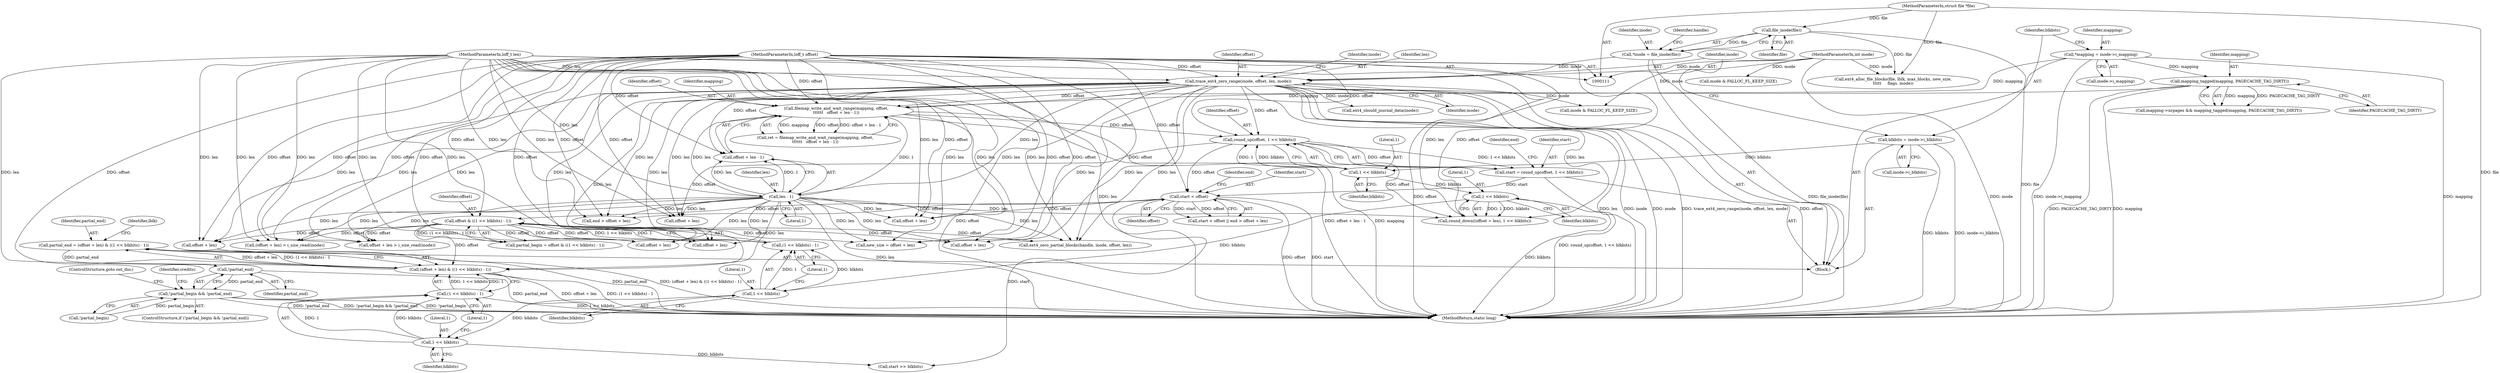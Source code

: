 digraph "0_linux_0f2af21aae11972fa924374ddcf52e88347cf5a8@integer" {
"1000243" [label="(Call,partial_end = (offset + len) & ((1 << blkbits) - 1))"];
"1000245" [label="(Call,(offset + len) & ((1 << blkbits) - 1))"];
"1000236" [label="(Call,offset & ((1 << blkbits) - 1))"];
"1000223" [label="(Call,start < offset)"];
"1000205" [label="(Call,start = round_up(offset, 1 << blkbits))"];
"1000207" [label="(Call,round_up(offset, 1 << blkbits))"];
"1000193" [label="(Call,filemap_write_and_wait_range(mapping, offset,\n\t\t\t\t\t\t   offset + len - 1))"];
"1000187" [label="(Call,mapping_tagged(mapping, PAGECACHE_TAG_DIRTY))"];
"1000143" [label="(Call,*mapping = inode->i_mapping)"];
"1000113" [label="(MethodParameterIn,loff_t offset)"];
"1000154" [label="(Call,trace_ext4_zero_range(inode, offset, len, mode))"];
"1000118" [label="(Call,*inode = file_inode(file))"];
"1000120" [label="(Call,file_inode(file))"];
"1000112" [label="(MethodParameterIn,struct file *file)"];
"1000114" [label="(MethodParameterIn,loff_t len)"];
"1000115" [label="(MethodParameterIn,int mode)"];
"1000198" [label="(Call,len - 1)"];
"1000209" [label="(Call,1 << blkbits)"];
"1000149" [label="(Call,blkbits = inode->i_blkbits)"];
"1000238" [label="(Call,(1 << blkbits) - 1)"];
"1000239" [label="(Call,1 << blkbits)"];
"1000218" [label="(Call,1 << blkbits)"];
"1000249" [label="(Call,(1 << blkbits) - 1)"];
"1000250" [label="(Call,1 << blkbits)"];
"1000386" [label="(Call,!partial_end)"];
"1000383" [label="(Call,!partial_begin && !partial_end)"];
"1000246" [label="(Call,offset + len)"];
"1000244" [label="(Identifier,partial_end)"];
"1000249" [label="(Call,(1 << blkbits) - 1)"];
"1000195" [label="(Identifier,offset)"];
"1000228" [label="(Call,offset + len)"];
"1000363" [label="(Call,ext4_alloc_file_blocks(file, lblk, max_blocks, new_size,\n\t\t\t\t\t     flags, mode))"];
"1000155" [label="(Identifier,inode)"];
"1000386" [label="(Call,!partial_end)"];
"1000251" [label="(Literal,1)"];
"1000150" [label="(Identifier,blkbits)"];
"1000239" [label="(Call,1 << blkbits)"];
"1000169" [label="(Call,ext4_should_journal_data(inode))"];
"1000112" [label="(MethodParameterIn,struct file *file)"];
"1000198" [label="(Call,len - 1)"];
"1000145" [label="(Call,inode->i_mapping)"];
"1000193" [label="(Call,filemap_write_and_wait_range(mapping, offset,\n\t\t\t\t\t\t   offset + len - 1))"];
"1000189" [label="(Identifier,PAGECACHE_TAG_DIRTY)"];
"1000241" [label="(Identifier,blkbits)"];
"1000318" [label="(Call,new_size = offset + len)"];
"1000236" [label="(Call,offset & ((1 << blkbits) - 1))"];
"1000114" [label="(MethodParameterIn,loff_t len)"];
"1000121" [label="(Identifier,file)"];
"1000213" [label="(Identifier,end)"];
"1000194" [label="(Identifier,mapping)"];
"1000210" [label="(Literal,1)"];
"1000226" [label="(Call,end > offset + len)"];
"1000320" [label="(Call,offset + len)"];
"1000183" [label="(Call,mapping->nrpages && mapping_tagged(mapping, PAGECACHE_TAG_DIRTY))"];
"1000156" [label="(Identifier,offset)"];
"1000242" [label="(Literal,1)"];
"1000163" [label="(Identifier,inode)"];
"1000118" [label="(Call,*inode = file_inode(file))"];
"1000312" [label="(Call,offset + len)"];
"1000219" [label="(Literal,1)"];
"1000209" [label="(Call,1 << blkbits)"];
"1000240" [label="(Literal,1)"];
"1000222" [label="(Call,start < offset || end > offset + len)"];
"1000252" [label="(Identifier,blkbits)"];
"1000220" [label="(Identifier,blkbits)"];
"1000207" [label="(Call,round_up(offset, 1 << blkbits))"];
"1000238" [label="(Call,(1 << blkbits) - 1)"];
"1000199" [label="(Identifier,len)"];
"1000158" [label="(Identifier,mode)"];
"1000116" [label="(Block,)"];
"1000214" [label="(Call,round_down((offset + len), 1 << blkbits))"];
"1000234" [label="(Call,partial_begin = offset & ((1 << blkbits) - 1))"];
"1000191" [label="(Call,ret = filemap_write_and_wait_range(mapping, offset,\n\t\t\t\t\t\t   offset + len - 1))"];
"1000255" [label="(Identifier,lblk)"];
"1000256" [label="(Call,start >> blkbits)"];
"1000188" [label="(Identifier,mapping)"];
"1000143" [label="(Call,*mapping = inode->i_mapping)"];
"1000250" [label="(Call,1 << blkbits)"];
"1000483" [label="(MethodReturn,static long)"];
"1000154" [label="(Call,trace_ext4_zero_range(inode, offset, len, mode))"];
"1000457" [label="(Call,ext4_zero_partial_blocks(handle, inode, offset, len))"];
"1000237" [label="(Identifier,offset)"];
"1000283" [label="(Call,mode & FALLOC_FL_KEEP_SIZE)"];
"1000119" [label="(Identifier,inode)"];
"1000443" [label="(Call,(offset + len) > i_size_read(inode))"];
"1000387" [label="(Identifier,partial_end)"];
"1000253" [label="(Literal,1)"];
"1000223" [label="(Call,start < offset)"];
"1000308" [label="(Call,mode & FALLOC_FL_KEEP_SIZE)"];
"1000113" [label="(MethodParameterIn,loff_t offset)"];
"1000151" [label="(Call,inode->i_blkbits)"];
"1000206" [label="(Identifier,start)"];
"1000311" [label="(Call,offset + len > i_size_read(inode))"];
"1000383" [label="(Call,!partial_begin && !partial_end)"];
"1000382" [label="(ControlStructure,if (!partial_begin && !partial_end))"];
"1000211" [label="(Identifier,blkbits)"];
"1000149" [label="(Call,blkbits = inode->i_blkbits)"];
"1000187" [label="(Call,mapping_tagged(mapping, PAGECACHE_TAG_DIRTY))"];
"1000196" [label="(Call,offset + len - 1)"];
"1000225" [label="(Identifier,offset)"];
"1000390" [label="(Identifier,credits)"];
"1000243" [label="(Call,partial_end = (offset + len) & ((1 << blkbits) - 1))"];
"1000124" [label="(Identifier,handle)"];
"1000144" [label="(Identifier,mapping)"];
"1000384" [label="(Call,!partial_begin)"];
"1000157" [label="(Identifier,len)"];
"1000200" [label="(Literal,1)"];
"1000115" [label="(MethodParameterIn,int mode)"];
"1000227" [label="(Identifier,end)"];
"1000120" [label="(Call,file_inode(file))"];
"1000224" [label="(Identifier,start)"];
"1000444" [label="(Call,offset + len)"];
"1000388" [label="(ControlStructure,goto out_dio;)"];
"1000245" [label="(Call,(offset + len) & ((1 << blkbits) - 1))"];
"1000208" [label="(Identifier,offset)"];
"1000218" [label="(Call,1 << blkbits)"];
"1000205" [label="(Call,start = round_up(offset, 1 << blkbits))"];
"1000215" [label="(Call,offset + len)"];
"1000243" -> "1000116"  [label="AST: "];
"1000243" -> "1000245"  [label="CFG: "];
"1000244" -> "1000243"  [label="AST: "];
"1000245" -> "1000243"  [label="AST: "];
"1000255" -> "1000243"  [label="CFG: "];
"1000243" -> "1000483"  [label="DDG: partial_end"];
"1000243" -> "1000483"  [label="DDG: (offset + len) & ((1 << blkbits) - 1)"];
"1000245" -> "1000243"  [label="DDG: offset + len"];
"1000245" -> "1000243"  [label="DDG: (1 << blkbits) - 1"];
"1000243" -> "1000386"  [label="DDG: partial_end"];
"1000245" -> "1000249"  [label="CFG: "];
"1000246" -> "1000245"  [label="AST: "];
"1000249" -> "1000245"  [label="AST: "];
"1000245" -> "1000483"  [label="DDG: offset + len"];
"1000245" -> "1000483"  [label="DDG: (1 << blkbits) - 1"];
"1000236" -> "1000245"  [label="DDG: offset"];
"1000113" -> "1000245"  [label="DDG: offset"];
"1000114" -> "1000245"  [label="DDG: len"];
"1000154" -> "1000245"  [label="DDG: len"];
"1000198" -> "1000245"  [label="DDG: len"];
"1000249" -> "1000245"  [label="DDG: 1 << blkbits"];
"1000249" -> "1000245"  [label="DDG: 1"];
"1000236" -> "1000234"  [label="AST: "];
"1000236" -> "1000238"  [label="CFG: "];
"1000237" -> "1000236"  [label="AST: "];
"1000238" -> "1000236"  [label="AST: "];
"1000234" -> "1000236"  [label="CFG: "];
"1000236" -> "1000234"  [label="DDG: offset"];
"1000236" -> "1000234"  [label="DDG: (1 << blkbits) - 1"];
"1000223" -> "1000236"  [label="DDG: offset"];
"1000113" -> "1000236"  [label="DDG: offset"];
"1000238" -> "1000236"  [label="DDG: 1 << blkbits"];
"1000238" -> "1000236"  [label="DDG: 1"];
"1000236" -> "1000246"  [label="DDG: offset"];
"1000236" -> "1000311"  [label="DDG: offset"];
"1000236" -> "1000312"  [label="DDG: offset"];
"1000236" -> "1000318"  [label="DDG: offset"];
"1000236" -> "1000320"  [label="DDG: offset"];
"1000236" -> "1000443"  [label="DDG: offset"];
"1000236" -> "1000444"  [label="DDG: offset"];
"1000236" -> "1000457"  [label="DDG: offset"];
"1000223" -> "1000222"  [label="AST: "];
"1000223" -> "1000225"  [label="CFG: "];
"1000224" -> "1000223"  [label="AST: "];
"1000225" -> "1000223"  [label="AST: "];
"1000227" -> "1000223"  [label="CFG: "];
"1000222" -> "1000223"  [label="CFG: "];
"1000223" -> "1000483"  [label="DDG: offset"];
"1000223" -> "1000483"  [label="DDG: start"];
"1000223" -> "1000222"  [label="DDG: start"];
"1000223" -> "1000222"  [label="DDG: offset"];
"1000205" -> "1000223"  [label="DDG: start"];
"1000113" -> "1000223"  [label="DDG: offset"];
"1000207" -> "1000223"  [label="DDG: offset"];
"1000223" -> "1000226"  [label="DDG: offset"];
"1000223" -> "1000228"  [label="DDG: offset"];
"1000223" -> "1000256"  [label="DDG: start"];
"1000205" -> "1000116"  [label="AST: "];
"1000205" -> "1000207"  [label="CFG: "];
"1000206" -> "1000205"  [label="AST: "];
"1000207" -> "1000205"  [label="AST: "];
"1000213" -> "1000205"  [label="CFG: "];
"1000205" -> "1000483"  [label="DDG: round_up(offset, 1 << blkbits)"];
"1000207" -> "1000205"  [label="DDG: offset"];
"1000207" -> "1000205"  [label="DDG: 1 << blkbits"];
"1000207" -> "1000209"  [label="CFG: "];
"1000208" -> "1000207"  [label="AST: "];
"1000209" -> "1000207"  [label="AST: "];
"1000193" -> "1000207"  [label="DDG: offset"];
"1000154" -> "1000207"  [label="DDG: offset"];
"1000113" -> "1000207"  [label="DDG: offset"];
"1000209" -> "1000207"  [label="DDG: 1"];
"1000209" -> "1000207"  [label="DDG: blkbits"];
"1000207" -> "1000214"  [label="DDG: offset"];
"1000207" -> "1000215"  [label="DDG: offset"];
"1000193" -> "1000191"  [label="AST: "];
"1000193" -> "1000196"  [label="CFG: "];
"1000194" -> "1000193"  [label="AST: "];
"1000195" -> "1000193"  [label="AST: "];
"1000196" -> "1000193"  [label="AST: "];
"1000191" -> "1000193"  [label="CFG: "];
"1000193" -> "1000483"  [label="DDG: mapping"];
"1000193" -> "1000483"  [label="DDG: offset"];
"1000193" -> "1000483"  [label="DDG: offset + len - 1"];
"1000193" -> "1000191"  [label="DDG: mapping"];
"1000193" -> "1000191"  [label="DDG: offset"];
"1000193" -> "1000191"  [label="DDG: offset + len - 1"];
"1000187" -> "1000193"  [label="DDG: mapping"];
"1000143" -> "1000193"  [label="DDG: mapping"];
"1000113" -> "1000193"  [label="DDG: offset"];
"1000154" -> "1000193"  [label="DDG: offset"];
"1000198" -> "1000193"  [label="DDG: len"];
"1000198" -> "1000193"  [label="DDG: 1"];
"1000187" -> "1000183"  [label="AST: "];
"1000187" -> "1000189"  [label="CFG: "];
"1000188" -> "1000187"  [label="AST: "];
"1000189" -> "1000187"  [label="AST: "];
"1000183" -> "1000187"  [label="CFG: "];
"1000187" -> "1000483"  [label="DDG: mapping"];
"1000187" -> "1000483"  [label="DDG: PAGECACHE_TAG_DIRTY"];
"1000187" -> "1000183"  [label="DDG: mapping"];
"1000187" -> "1000183"  [label="DDG: PAGECACHE_TAG_DIRTY"];
"1000143" -> "1000187"  [label="DDG: mapping"];
"1000143" -> "1000116"  [label="AST: "];
"1000143" -> "1000145"  [label="CFG: "];
"1000144" -> "1000143"  [label="AST: "];
"1000145" -> "1000143"  [label="AST: "];
"1000150" -> "1000143"  [label="CFG: "];
"1000143" -> "1000483"  [label="DDG: mapping"];
"1000143" -> "1000483"  [label="DDG: inode->i_mapping"];
"1000113" -> "1000111"  [label="AST: "];
"1000113" -> "1000483"  [label="DDG: offset"];
"1000113" -> "1000154"  [label="DDG: offset"];
"1000113" -> "1000196"  [label="DDG: offset"];
"1000113" -> "1000214"  [label="DDG: offset"];
"1000113" -> "1000215"  [label="DDG: offset"];
"1000113" -> "1000226"  [label="DDG: offset"];
"1000113" -> "1000228"  [label="DDG: offset"];
"1000113" -> "1000246"  [label="DDG: offset"];
"1000113" -> "1000311"  [label="DDG: offset"];
"1000113" -> "1000312"  [label="DDG: offset"];
"1000113" -> "1000318"  [label="DDG: offset"];
"1000113" -> "1000320"  [label="DDG: offset"];
"1000113" -> "1000443"  [label="DDG: offset"];
"1000113" -> "1000444"  [label="DDG: offset"];
"1000113" -> "1000457"  [label="DDG: offset"];
"1000154" -> "1000116"  [label="AST: "];
"1000154" -> "1000158"  [label="CFG: "];
"1000155" -> "1000154"  [label="AST: "];
"1000156" -> "1000154"  [label="AST: "];
"1000157" -> "1000154"  [label="AST: "];
"1000158" -> "1000154"  [label="AST: "];
"1000163" -> "1000154"  [label="CFG: "];
"1000154" -> "1000483"  [label="DDG: len"];
"1000154" -> "1000483"  [label="DDG: inode"];
"1000154" -> "1000483"  [label="DDG: mode"];
"1000154" -> "1000483"  [label="DDG: trace_ext4_zero_range(inode, offset, len, mode)"];
"1000154" -> "1000483"  [label="DDG: offset"];
"1000118" -> "1000154"  [label="DDG: inode"];
"1000114" -> "1000154"  [label="DDG: len"];
"1000115" -> "1000154"  [label="DDG: mode"];
"1000154" -> "1000169"  [label="DDG: inode"];
"1000154" -> "1000196"  [label="DDG: offset"];
"1000154" -> "1000198"  [label="DDG: len"];
"1000154" -> "1000214"  [label="DDG: len"];
"1000154" -> "1000215"  [label="DDG: len"];
"1000154" -> "1000226"  [label="DDG: len"];
"1000154" -> "1000228"  [label="DDG: len"];
"1000154" -> "1000246"  [label="DDG: len"];
"1000154" -> "1000283"  [label="DDG: mode"];
"1000154" -> "1000311"  [label="DDG: len"];
"1000154" -> "1000312"  [label="DDG: len"];
"1000154" -> "1000318"  [label="DDG: len"];
"1000154" -> "1000320"  [label="DDG: len"];
"1000154" -> "1000443"  [label="DDG: len"];
"1000154" -> "1000444"  [label="DDG: len"];
"1000154" -> "1000457"  [label="DDG: len"];
"1000118" -> "1000116"  [label="AST: "];
"1000118" -> "1000120"  [label="CFG: "];
"1000119" -> "1000118"  [label="AST: "];
"1000120" -> "1000118"  [label="AST: "];
"1000124" -> "1000118"  [label="CFG: "];
"1000118" -> "1000483"  [label="DDG: file_inode(file)"];
"1000120" -> "1000118"  [label="DDG: file"];
"1000120" -> "1000121"  [label="CFG: "];
"1000121" -> "1000120"  [label="AST: "];
"1000120" -> "1000483"  [label="DDG: file"];
"1000112" -> "1000120"  [label="DDG: file"];
"1000120" -> "1000363"  [label="DDG: file"];
"1000112" -> "1000111"  [label="AST: "];
"1000112" -> "1000483"  [label="DDG: file"];
"1000112" -> "1000363"  [label="DDG: file"];
"1000114" -> "1000111"  [label="AST: "];
"1000114" -> "1000483"  [label="DDG: len"];
"1000114" -> "1000198"  [label="DDG: len"];
"1000114" -> "1000214"  [label="DDG: len"];
"1000114" -> "1000215"  [label="DDG: len"];
"1000114" -> "1000226"  [label="DDG: len"];
"1000114" -> "1000228"  [label="DDG: len"];
"1000114" -> "1000246"  [label="DDG: len"];
"1000114" -> "1000311"  [label="DDG: len"];
"1000114" -> "1000312"  [label="DDG: len"];
"1000114" -> "1000318"  [label="DDG: len"];
"1000114" -> "1000320"  [label="DDG: len"];
"1000114" -> "1000443"  [label="DDG: len"];
"1000114" -> "1000444"  [label="DDG: len"];
"1000114" -> "1000457"  [label="DDG: len"];
"1000115" -> "1000111"  [label="AST: "];
"1000115" -> "1000483"  [label="DDG: mode"];
"1000115" -> "1000283"  [label="DDG: mode"];
"1000115" -> "1000308"  [label="DDG: mode"];
"1000115" -> "1000363"  [label="DDG: mode"];
"1000198" -> "1000196"  [label="AST: "];
"1000198" -> "1000200"  [label="CFG: "];
"1000199" -> "1000198"  [label="AST: "];
"1000200" -> "1000198"  [label="AST: "];
"1000196" -> "1000198"  [label="CFG: "];
"1000198" -> "1000483"  [label="DDG: len"];
"1000198" -> "1000196"  [label="DDG: len"];
"1000198" -> "1000196"  [label="DDG: 1"];
"1000198" -> "1000214"  [label="DDG: len"];
"1000198" -> "1000215"  [label="DDG: len"];
"1000198" -> "1000226"  [label="DDG: len"];
"1000198" -> "1000228"  [label="DDG: len"];
"1000198" -> "1000246"  [label="DDG: len"];
"1000198" -> "1000311"  [label="DDG: len"];
"1000198" -> "1000312"  [label="DDG: len"];
"1000198" -> "1000318"  [label="DDG: len"];
"1000198" -> "1000320"  [label="DDG: len"];
"1000198" -> "1000443"  [label="DDG: len"];
"1000198" -> "1000444"  [label="DDG: len"];
"1000198" -> "1000457"  [label="DDG: len"];
"1000209" -> "1000211"  [label="CFG: "];
"1000210" -> "1000209"  [label="AST: "];
"1000211" -> "1000209"  [label="AST: "];
"1000149" -> "1000209"  [label="DDG: blkbits"];
"1000209" -> "1000218"  [label="DDG: blkbits"];
"1000149" -> "1000116"  [label="AST: "];
"1000149" -> "1000151"  [label="CFG: "];
"1000150" -> "1000149"  [label="AST: "];
"1000151" -> "1000149"  [label="AST: "];
"1000155" -> "1000149"  [label="CFG: "];
"1000149" -> "1000483"  [label="DDG: inode->i_blkbits"];
"1000149" -> "1000483"  [label="DDG: blkbits"];
"1000238" -> "1000242"  [label="CFG: "];
"1000239" -> "1000238"  [label="AST: "];
"1000242" -> "1000238"  [label="AST: "];
"1000239" -> "1000238"  [label="DDG: 1"];
"1000239" -> "1000238"  [label="DDG: blkbits"];
"1000239" -> "1000241"  [label="CFG: "];
"1000240" -> "1000239"  [label="AST: "];
"1000241" -> "1000239"  [label="AST: "];
"1000242" -> "1000239"  [label="CFG: "];
"1000218" -> "1000239"  [label="DDG: blkbits"];
"1000239" -> "1000250"  [label="DDG: blkbits"];
"1000218" -> "1000214"  [label="AST: "];
"1000218" -> "1000220"  [label="CFG: "];
"1000219" -> "1000218"  [label="AST: "];
"1000220" -> "1000218"  [label="AST: "];
"1000214" -> "1000218"  [label="CFG: "];
"1000218" -> "1000483"  [label="DDG: blkbits"];
"1000218" -> "1000214"  [label="DDG: 1"];
"1000218" -> "1000214"  [label="DDG: blkbits"];
"1000249" -> "1000253"  [label="CFG: "];
"1000250" -> "1000249"  [label="AST: "];
"1000253" -> "1000249"  [label="AST: "];
"1000249" -> "1000483"  [label="DDG: 1 << blkbits"];
"1000250" -> "1000249"  [label="DDG: 1"];
"1000250" -> "1000249"  [label="DDG: blkbits"];
"1000250" -> "1000252"  [label="CFG: "];
"1000251" -> "1000250"  [label="AST: "];
"1000252" -> "1000250"  [label="AST: "];
"1000253" -> "1000250"  [label="CFG: "];
"1000250" -> "1000256"  [label="DDG: blkbits"];
"1000386" -> "1000383"  [label="AST: "];
"1000386" -> "1000387"  [label="CFG: "];
"1000387" -> "1000386"  [label="AST: "];
"1000383" -> "1000386"  [label="CFG: "];
"1000386" -> "1000483"  [label="DDG: partial_end"];
"1000386" -> "1000383"  [label="DDG: partial_end"];
"1000383" -> "1000382"  [label="AST: "];
"1000383" -> "1000384"  [label="CFG: "];
"1000384" -> "1000383"  [label="AST: "];
"1000388" -> "1000383"  [label="CFG: "];
"1000390" -> "1000383"  [label="CFG: "];
"1000383" -> "1000483"  [label="DDG: !partial_begin && !partial_end"];
"1000383" -> "1000483"  [label="DDG: !partial_begin"];
"1000383" -> "1000483"  [label="DDG: !partial_end"];
"1000384" -> "1000383"  [label="DDG: partial_begin"];
}
